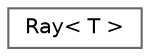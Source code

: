 digraph "Graphical Class Hierarchy"
{
 // LATEX_PDF_SIZE
  bgcolor="transparent";
  edge [fontname=Helvetica,fontsize=10,labelfontname=Helvetica,labelfontsize=10];
  node [fontname=Helvetica,fontsize=10,shape=box,height=0.2,width=0.4];
  rankdir="LR";
  Node0 [label="Ray\< T \>",height=0.2,width=0.4,color="grey40", fillcolor="white", style="filled",URL="$class_ray.html",tooltip=" "];
}
